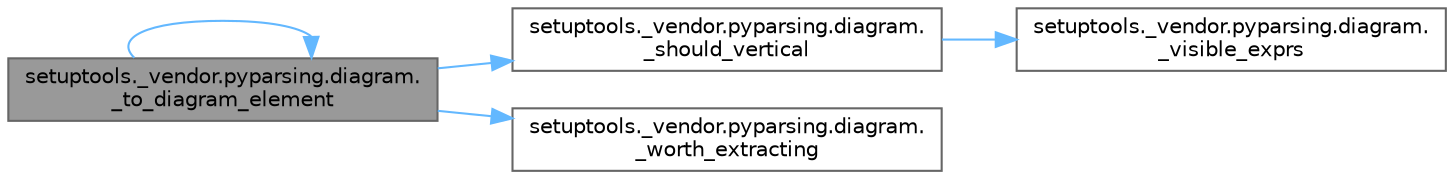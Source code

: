 digraph "setuptools._vendor.pyparsing.diagram._to_diagram_element"
{
 // LATEX_PDF_SIZE
  bgcolor="transparent";
  edge [fontname=Helvetica,fontsize=10,labelfontname=Helvetica,labelfontsize=10];
  node [fontname=Helvetica,fontsize=10,shape=box,height=0.2,width=0.4];
  rankdir="LR";
  Node1 [id="Node000001",label="setuptools._vendor.pyparsing.diagram.\l_to_diagram_element",height=0.2,width=0.4,color="gray40", fillcolor="grey60", style="filled", fontcolor="black",tooltip=" "];
  Node1 -> Node2 [id="edge1_Node000001_Node000002",color="steelblue1",style="solid",tooltip=" "];
  Node2 [id="Node000002",label="setuptools._vendor.pyparsing.diagram.\l_should_vertical",height=0.2,width=0.4,color="grey40", fillcolor="white", style="filled",URL="$namespacesetuptools_1_1__vendor_1_1pyparsing_1_1diagram.html#a9145b19c461f658f315d9f88a345cb13",tooltip=" "];
  Node2 -> Node3 [id="edge2_Node000002_Node000003",color="steelblue1",style="solid",tooltip=" "];
  Node3 [id="Node000003",label="setuptools._vendor.pyparsing.diagram.\l_visible_exprs",height=0.2,width=0.4,color="grey40", fillcolor="white", style="filled",URL="$namespacesetuptools_1_1__vendor_1_1pyparsing_1_1diagram.html#aecdbad5e6dcf6c800c20b3bb04adb114",tooltip=" "];
  Node1 -> Node1 [id="edge3_Node000001_Node000001",color="steelblue1",style="solid",tooltip=" "];
  Node1 -> Node4 [id="edge4_Node000001_Node000004",color="steelblue1",style="solid",tooltip=" "];
  Node4 [id="Node000004",label="setuptools._vendor.pyparsing.diagram.\l_worth_extracting",height=0.2,width=0.4,color="grey40", fillcolor="white", style="filled",URL="$namespacesetuptools_1_1__vendor_1_1pyparsing_1_1diagram.html#a7b82bc177bb325f2d6b59d4fa2f57261",tooltip=" "];
}
